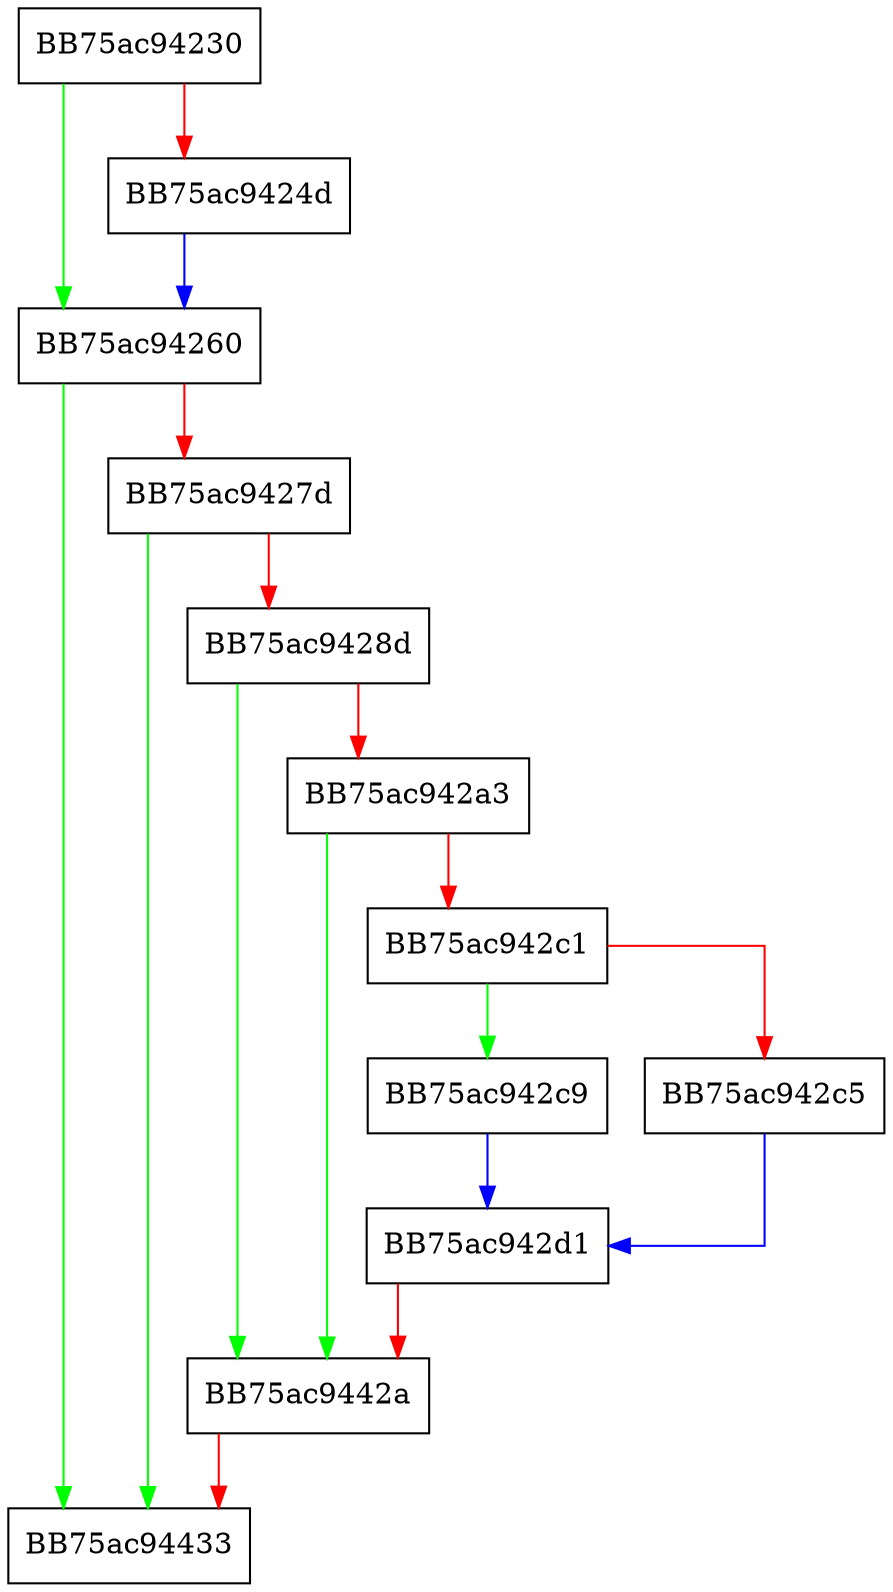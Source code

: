 digraph Clean {
  node [shape="box"];
  graph [splines=ortho];
  BB75ac94230 -> BB75ac94260 [color="green"];
  BB75ac94230 -> BB75ac9424d [color="red"];
  BB75ac9424d -> BB75ac94260 [color="blue"];
  BB75ac94260 -> BB75ac94433 [color="green"];
  BB75ac94260 -> BB75ac9427d [color="red"];
  BB75ac9427d -> BB75ac94433 [color="green"];
  BB75ac9427d -> BB75ac9428d [color="red"];
  BB75ac9428d -> BB75ac9442a [color="green"];
  BB75ac9428d -> BB75ac942a3 [color="red"];
  BB75ac942a3 -> BB75ac9442a [color="green"];
  BB75ac942a3 -> BB75ac942c1 [color="red"];
  BB75ac942c1 -> BB75ac942c9 [color="green"];
  BB75ac942c1 -> BB75ac942c5 [color="red"];
  BB75ac942c5 -> BB75ac942d1 [color="blue"];
  BB75ac942c9 -> BB75ac942d1 [color="blue"];
  BB75ac942d1 -> BB75ac9442a [color="red"];
  BB75ac9442a -> BB75ac94433 [color="red"];
}